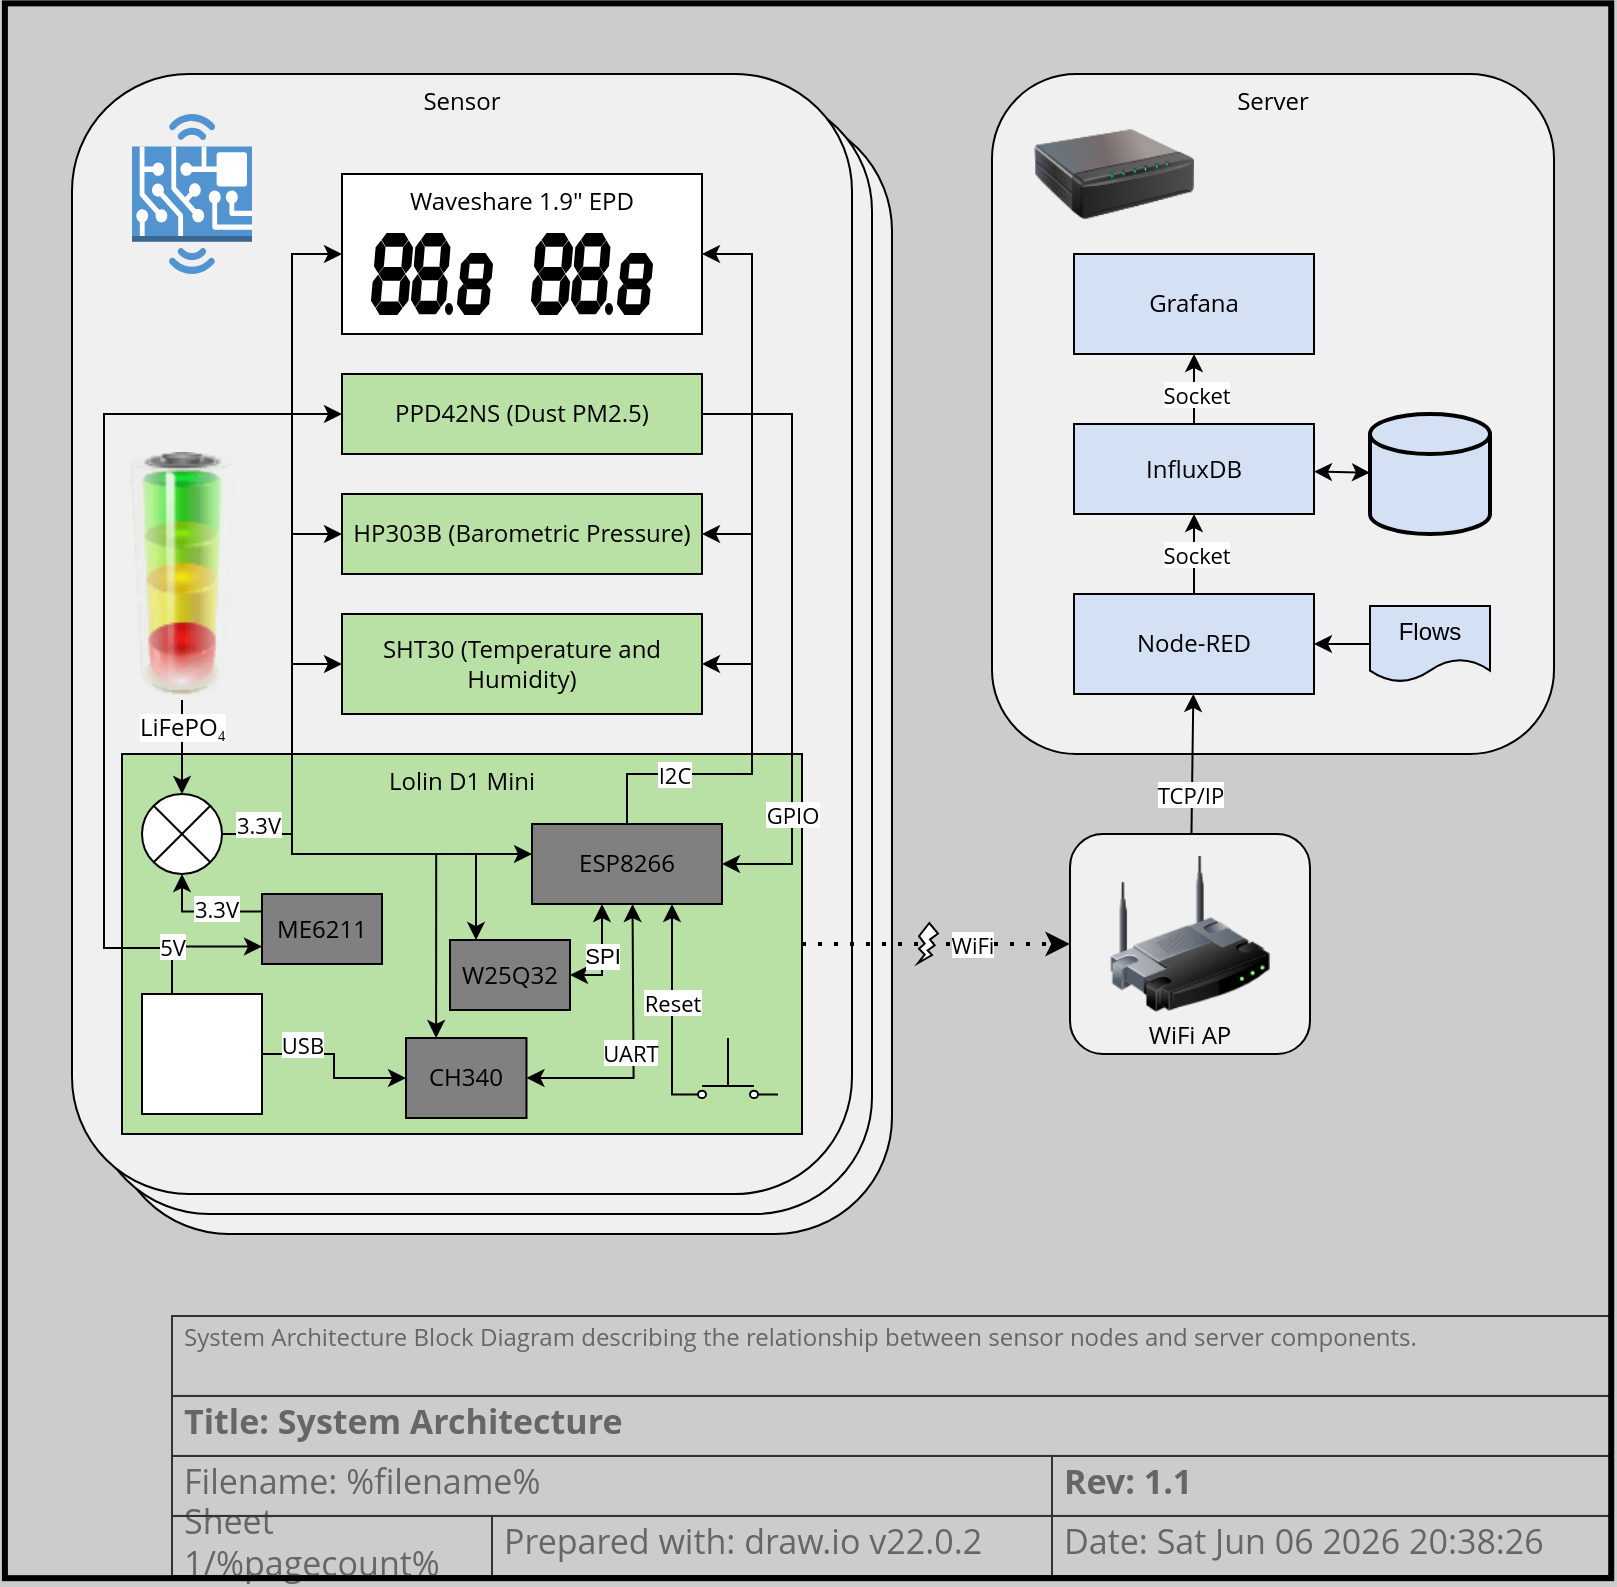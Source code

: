 <mxfile version="22.0.2" type="device">
  <diagram name="System Architecture" id="fo18u6Ch1KVScq3Fo-Wy">
    <mxGraphModel dx="1567" dy="954" grid="1" gridSize="1" guides="1" tooltips="1" connect="1" arrows="1" fold="1" page="1" pageScale="1" pageWidth="1169" pageHeight="827" background="#CCCCCC" math="0" shadow="0">
      <root>
        <object label="" description="System Architecture Block Diagram describing the relationship between sensor nodes and server components." rev="1.1" id="0">
          <mxCell />
        </object>
        <object label="Title Block" id="tSJwFc4bszKtOV4r4oRU-9">
          <mxCell style="locked=1;" parent="0" />
        </object>
        <mxCell id="tSJwFc4bszKtOV4r4oRU-1" value="Prepared with: draw.io v22.0.2" style="strokeWidth=1;shadow=0;dashed=0;align=center;html=1;shape=mxgraph.mockup.text.textBox;fontColor=#666666;align=left;fontSize=17;spacingLeft=4;spacingTop=-3;whiteSpace=wrap;strokeColor=#333333;mainText=;fillColor=none;fontFamily=Open Sans;movable=1;resizable=1;rotatable=1;deletable=1;editable=1;locked=0;connectable=1;" parent="tSJwFc4bszKtOV4r4oRU-9" vertex="1">
          <mxGeometry x="590" y="775.98" width="280" height="30" as="geometry" />
        </mxCell>
        <object label="&lt;div align=&quot;left&quot;&gt;Sheet %pagenumber%/%pagecount%&lt;/div&gt;" placeholders="1" id="tSJwFc4bszKtOV4r4oRU-2">
          <mxCell style="strokeWidth=1;shadow=0;dashed=0;align=left;html=1;shape=mxgraph.mockup.text.textBox;fontColor=#666666;align=left;fontSize=17;spacingLeft=4;spacingTop=-3;whiteSpace=wrap;strokeColor=#333333;mainText=;fillColor=none;fontFamily=Open Sans;movable=1;resizable=1;rotatable=1;deletable=1;editable=1;locked=0;connectable=1;" parent="tSJwFc4bszKtOV4r4oRU-9" vertex="1">
            <mxGeometry x="430" y="775.98" width="160" height="30" as="geometry" />
          </mxCell>
        </object>
        <object label="Date: &lt;font style=&quot;font-size: 17px;&quot;&gt;%date{ddd mmm dd yyyy HH:MM:ss}%&lt;/font&gt;" placeholders="1" id="tSJwFc4bszKtOV4r4oRU-3">
          <mxCell style="strokeWidth=1;shadow=0;dashed=0;align=center;html=1;shape=mxgraph.mockup.text.textBox;fontColor=#666666;align=left;fontSize=17;spacingLeft=4;spacingTop=-3;whiteSpace=wrap;strokeColor=#333333;mainText=;fillColor=none;fontFamily=Open Sans;movable=1;resizable=1;rotatable=1;deletable=1;editable=1;locked=0;connectable=1;" parent="tSJwFc4bszKtOV4r4oRU-9" vertex="1">
            <mxGeometry x="870" y="775.98" width="280" height="30" as="geometry" />
          </mxCell>
        </object>
        <object label="&lt;b&gt;Title: %page%&lt;/b&gt;" placeholders="1" id="tSJwFc4bszKtOV4r4oRU-4">
          <mxCell style="strokeWidth=1;shadow=0;dashed=0;align=center;html=1;shape=mxgraph.mockup.text.textBox;fontColor=#666666;align=left;fontSize=17;spacingLeft=4;spacingTop=-3;whiteSpace=wrap;strokeColor=#333333;mainText=;fillColor=none;fontFamily=Open Sans;movable=1;resizable=1;rotatable=1;deletable=1;editable=1;locked=0;connectable=1;" parent="tSJwFc4bszKtOV4r4oRU-9" vertex="1">
            <mxGeometry x="430" y="715.98" width="720" height="30" as="geometry" />
          </mxCell>
        </object>
        <object label="Filename: %filename%" placeholders="1" id="tSJwFc4bszKtOV4r4oRU-5">
          <mxCell style="strokeWidth=1;shadow=0;dashed=0;align=center;html=1;shape=mxgraph.mockup.text.textBox;fontColor=#666666;align=left;fontSize=17;spacingLeft=4;spacingTop=-3;whiteSpace=wrap;strokeColor=#333333;mainText=;fillColor=none;fontFamily=Open Sans;movable=1;resizable=1;rotatable=1;deletable=1;editable=1;locked=0;connectable=1;" parent="tSJwFc4bszKtOV4r4oRU-9" vertex="1">
            <mxGeometry x="430" y="745.98" width="440" height="30" as="geometry" />
          </mxCell>
        </object>
        <object label="&lt;div align=&quot;left&quot;&gt;%description%&lt;/div&gt;" placeholders="1" id="tSJwFc4bszKtOV4r4oRU-6">
          <mxCell style="strokeWidth=1;shadow=0;dashed=0;html=1;shape=mxgraph.mockup.text.textBox;fontColor=#666666;align=left;verticalAlign=top;fontSize=12;spacingLeft=4;spacingTop=-3;whiteSpace=wrap;strokeColor=#333333;mainText=;fillColor=none;fontFamily=Open Sans;movable=1;resizable=1;rotatable=1;deletable=1;editable=1;locked=0;connectable=1;" parent="tSJwFc4bszKtOV4r4oRU-9" vertex="1">
            <mxGeometry x="430" y="676" width="720" height="39.98" as="geometry" />
          </mxCell>
        </object>
        <object label="&lt;b&gt;Rev: %rev%&lt;br&gt;&lt;/b&gt;" placeholders="1" id="tSJwFc4bszKtOV4r4oRU-7">
          <mxCell style="strokeWidth=1;shadow=0;dashed=0;align=center;html=1;shape=mxgraph.mockup.text.textBox;fontColor=#666666;align=left;fontSize=17;spacingLeft=4;spacingTop=-3;whiteSpace=wrap;strokeColor=#333333;mainText=;fillColor=none;fontFamily=Open Sans;movable=1;resizable=1;rotatable=1;deletable=1;editable=1;locked=0;connectable=1;" parent="tSJwFc4bszKtOV4r4oRU-9" vertex="1">
            <mxGeometry x="870" y="745.98" width="280" height="30" as="geometry" />
          </mxCell>
        </object>
        <object label="Drawing Frame" id="tSJwFc4bszKtOV4r4oRU-10">
          <mxCell style="locked=1;" parent="0" />
        </object>
        <mxCell id="tSJwFc4bszKtOV4r4oRU-8" value="" style="rounded=0;whiteSpace=wrap;html=1;fillColor=none;strokeWidth=3;movable=1;resizable=1;rotatable=1;deletable=1;editable=1;locked=0;connectable=1;" parent="tSJwFc4bszKtOV4r4oRU-10" vertex="1">
          <mxGeometry x="346.456" y="19.685" width="803.148" height="787.4" as="geometry" />
        </mxCell>
        <object label="Document" id="1">
          <mxCell parent="0" />
        </object>
        <mxCell id="DvUvHNZ-lN_nmnyJoLqP-108" value="&lt;div&gt;Sensor&lt;/div&gt;" style="verticalAlign=top;rounded=1;whiteSpace=wrap;html=1;fillColor=#F0F0F0;fontFamily=Open Sans;" parent="1" vertex="1">
          <mxGeometry x="400" y="75" width="390" height="560" as="geometry" />
        </mxCell>
        <mxCell id="DvUvHNZ-lN_nmnyJoLqP-107" value="&lt;div&gt;Sensor&lt;/div&gt;" style="verticalAlign=top;rounded=1;whiteSpace=wrap;html=1;fillColor=#F0F0F0;fontFamily=Open Sans;" parent="1" vertex="1">
          <mxGeometry x="390" y="65" width="390" height="560" as="geometry" />
        </mxCell>
        <mxCell id="DvUvHNZ-lN_nmnyJoLqP-11" value="&lt;div&gt;Sensor&lt;/div&gt;" style="verticalAlign=top;rounded=1;whiteSpace=wrap;html=1;fillColor=#F0F0F0;fontFamily=Open Sans;" parent="1" vertex="1">
          <mxGeometry x="380" y="55" width="390" height="560" as="geometry" />
        </mxCell>
        <mxCell id="DvUvHNZ-lN_nmnyJoLqP-10" value="" style="outlineConnect=0;dashed=0;verticalLabelPosition=bottom;verticalAlign=top;align=center;html=1;shape=mxgraph.aws3.hardware_board;fillColor=#5294CF;gradientColor=none;fontFamily=Open Sans;" parent="1" vertex="1">
          <mxGeometry x="410" y="75" width="60" height="80" as="geometry" />
        </mxCell>
        <mxCell id="DvUvHNZ-lN_nmnyJoLqP-12" value="Server" style="verticalAlign=top;rounded=1;whiteSpace=wrap;html=1;fillColor=#F0F0F0;fontFamily=Open Sans;" parent="1" vertex="1">
          <mxGeometry x="840" y="55" width="281" height="340" as="geometry" />
        </mxCell>
        <mxCell id="DvUvHNZ-lN_nmnyJoLqP-9" value="" style="image;html=1;image=img/lib/clip_art/networking/Print_Server_128x128.png;fontFamily=Open Sans;" parent="1" vertex="1">
          <mxGeometry x="861" y="65" width="80" height="80" as="geometry" />
        </mxCell>
        <mxCell id="DvUvHNZ-lN_nmnyJoLqP-18" value="WiFi" style="endArrow=classic;dashed=1;html=1;dashPattern=1 3;strokeWidth=2;rounded=0;fontFamily=Open Sans;" parent="1" source="DvUvHNZ-lN_nmnyJoLqP-30" target="DvUvHNZ-lN_nmnyJoLqP-25" edge="1">
          <mxGeometry x="0.269" width="50" height="50" relative="1" as="geometry">
            <mxPoint x="760" y="405" as="sourcePoint" />
            <mxPoint x="810" y="355" as="targetPoint" />
            <mxPoint as="offset" />
          </mxGeometry>
        </mxCell>
        <mxCell id="DvUvHNZ-lN_nmnyJoLqP-19" value="" style="endArrow=classic;html=1;rounded=0;fontFamily=Open Sans;" parent="1" source="DvUvHNZ-lN_nmnyJoLqP-25" target="DvUvHNZ-lN_nmnyJoLqP-75" edge="1">
          <mxGeometry width="50" height="50" relative="1" as="geometry">
            <mxPoint x="892" y="425" as="sourcePoint" />
            <mxPoint x="410" y="495" as="targetPoint" />
          </mxGeometry>
        </mxCell>
        <mxCell id="DvUvHNZ-lN_nmnyJoLqP-102" value="TCP/IP" style="edgeLabel;html=1;align=center;verticalAlign=middle;resizable=0;points=[];fontFamily=Open Sans;" parent="DvUvHNZ-lN_nmnyJoLqP-19" vertex="1" connectable="0">
          <mxGeometry x="-0.418" y="1" relative="1" as="geometry">
            <mxPoint as="offset" />
          </mxGeometry>
        </mxCell>
        <mxCell id="DvUvHNZ-lN_nmnyJoLqP-20" value="" style="verticalLabelPosition=bottom;verticalAlign=top;html=1;shape=mxgraph.basic.flash;fontFamily=Open Sans;" parent="1" vertex="1">
          <mxGeometry x="803" y="479.5" width="10" height="20" as="geometry" />
        </mxCell>
        <mxCell id="DvUvHNZ-lN_nmnyJoLqP-36" style="edgeStyle=orthogonalEdgeStyle;rounded=0;orthogonalLoop=1;jettySize=auto;html=1;entryX=1;entryY=0.5;entryDx=0;entryDy=0;exitX=0.5;exitY=0;exitDx=0;exitDy=0;fontFamily=Open Sans;" parent="1" source="DvUvHNZ-lN_nmnyJoLqP-103" target="DvUvHNZ-lN_nmnyJoLqP-31" edge="1">
          <mxGeometry relative="1" as="geometry">
            <Array as="points">
              <mxPoint x="658" y="405" />
              <mxPoint x="720" y="405" />
              <mxPoint x="720" y="350" />
            </Array>
          </mxGeometry>
        </mxCell>
        <mxCell id="DvUvHNZ-lN_nmnyJoLqP-37" style="edgeStyle=orthogonalEdgeStyle;rounded=0;orthogonalLoop=1;jettySize=auto;html=1;entryX=1;entryY=0.5;entryDx=0;entryDy=0;exitX=0.5;exitY=0;exitDx=0;exitDy=0;fontFamily=Open Sans;" parent="1" source="DvUvHNZ-lN_nmnyJoLqP-103" target="DvUvHNZ-lN_nmnyJoLqP-32" edge="1">
          <mxGeometry relative="1" as="geometry">
            <Array as="points">
              <mxPoint x="658" y="405" />
              <mxPoint x="720" y="405" />
              <mxPoint x="720" y="285" />
            </Array>
          </mxGeometry>
        </mxCell>
        <mxCell id="DvUvHNZ-lN_nmnyJoLqP-30" value="Lolin D1 Mini" style="verticalAlign=top;rounded=0;whiteSpace=wrap;html=1;fillColor=#B9E0A5;fontFamily=Open Sans;" parent="1" vertex="1">
          <mxGeometry x="405" y="395" width="340" height="190" as="geometry" />
        </mxCell>
        <mxCell id="DvUvHNZ-lN_nmnyJoLqP-31" value="SHT30 (Temperature and Humidity)" style="rounded=0;whiteSpace=wrap;html=1;fillColor=#B9E0A5;fontFamily=Open Sans;" parent="1" vertex="1">
          <mxGeometry x="515" y="325" width="180" height="50" as="geometry" />
        </mxCell>
        <mxCell id="DvUvHNZ-lN_nmnyJoLqP-32" value="HP303B (Barometric Pressure)" style="rounded=0;whiteSpace=wrap;html=1;fillColor=#B9E0A5;fontFamily=Open Sans;" parent="1" vertex="1">
          <mxGeometry x="515" y="265" width="180" height="40" as="geometry" />
        </mxCell>
        <mxCell id="DvUvHNZ-lN_nmnyJoLqP-42" style="edgeStyle=orthogonalEdgeStyle;rounded=0;orthogonalLoop=1;jettySize=auto;html=1;exitX=1;exitY=0.5;exitDx=0;exitDy=0;entryX=1;entryY=0.5;entryDx=0;entryDy=0;fontFamily=Open Sans;" parent="1" source="DvUvHNZ-lN_nmnyJoLqP-34" target="DvUvHNZ-lN_nmnyJoLqP-103" edge="1">
          <mxGeometry relative="1" as="geometry">
            <mxPoint x="680" y="425" as="targetPoint" />
            <Array as="points">
              <mxPoint x="740" y="225" />
              <mxPoint x="740" y="450" />
            </Array>
          </mxGeometry>
        </mxCell>
        <mxCell id="DvUvHNZ-lN_nmnyJoLqP-43" value="GPIO" style="edgeLabel;html=1;align=center;verticalAlign=middle;resizable=0;points=[];fontFamily=Open Sans;" parent="DvUvHNZ-lN_nmnyJoLqP-42" vertex="1" connectable="0">
          <mxGeometry x="0.607" relative="1" as="geometry">
            <mxPoint as="offset" />
          </mxGeometry>
        </mxCell>
        <mxCell id="DvUvHNZ-lN_nmnyJoLqP-34" value="PPD42NS (Dust PM2.5)" style="rounded=0;whiteSpace=wrap;html=1;fillColor=#B9E0A5;fontFamily=Open Sans;" parent="1" vertex="1">
          <mxGeometry x="515" y="205" width="180" height="40" as="geometry" />
        </mxCell>
        <mxCell id="DvUvHNZ-lN_nmnyJoLqP-99" style="edgeStyle=orthogonalEdgeStyle;rounded=0;orthogonalLoop=1;jettySize=auto;html=1;fontFamily=Open Sans;" parent="1" source="DvUvHNZ-lN_nmnyJoLqP-35" target="DvUvHNZ-lN_nmnyJoLqP-96" edge="1">
          <mxGeometry relative="1" as="geometry" />
        </mxCell>
        <mxCell id="DvUvHNZ-lN_nmnyJoLqP-35" value="LiFePO₄" style="image;html=1;image=img/lib/clip_art/general/Battery_allstates_128x128.png;fontFamily=Open Sans;" parent="1" vertex="1">
          <mxGeometry x="400" y="244" width="70" height="124" as="geometry" />
        </mxCell>
        <mxCell id="DvUvHNZ-lN_nmnyJoLqP-46" style="edgeStyle=orthogonalEdgeStyle;rounded=0;orthogonalLoop=1;jettySize=auto;html=1;exitX=1;exitY=0.5;exitDx=0;exitDy=0;exitPerimeter=0;fontFamily=Open Sans;" parent="1" source="DvUvHNZ-lN_nmnyJoLqP-96" target="DvUvHNZ-lN_nmnyJoLqP-32" edge="1">
          <mxGeometry relative="1" as="geometry">
            <mxPoint x="490" y="377" as="sourcePoint" />
            <mxPoint x="520" y="435" as="targetPoint" />
            <Array as="points">
              <mxPoint x="490" y="435" />
              <mxPoint x="490" y="285" />
            </Array>
          </mxGeometry>
        </mxCell>
        <mxCell id="DvUvHNZ-lN_nmnyJoLqP-51" value="Waveshare 1.9&quot; EPD" style="verticalAlign=top;rounded=0;whiteSpace=wrap;html=1;fillColor=#FFFFFF;fontFamily=Open Sans;" parent="1" vertex="1">
          <mxGeometry x="515" y="105" width="180" height="80" as="geometry" />
        </mxCell>
        <mxCell id="DvUvHNZ-lN_nmnyJoLqP-53" value="" style="verticalLabelPosition=bottom;shadow=0;dashed=0;align=center;html=1;verticalAlign=top;shape=mxgraph.electrical.opto_electronics.7_segment_display;pointerEvents=1;fillColor=#000000;fontFamily=Open Sans;" parent="1" vertex="1">
          <mxGeometry x="530" y="135" width="20" height="40" as="geometry" />
        </mxCell>
        <mxCell id="DvUvHNZ-lN_nmnyJoLqP-56" value="" style="verticalLabelPosition=bottom;shadow=0;dashed=0;align=center;html=1;verticalAlign=top;shape=mxgraph.electrical.opto_electronics.7_segment_display;pointerEvents=1;fillColor=#000000;fontFamily=Open Sans;" parent="1" vertex="1">
          <mxGeometry x="573" y="145" width="17" height="30" as="geometry" />
        </mxCell>
        <mxCell id="DvUvHNZ-lN_nmnyJoLqP-57" value="" style="verticalLabelPosition=bottom;shadow=0;dashed=0;align=center;html=1;verticalAlign=top;shape=mxgraph.electrical.opto_electronics.7_segment_display_with_dp;pointerEvents=1;fillColor=#000000;fontFamily=Open Sans;" parent="1" vertex="1">
          <mxGeometry x="550" y="135" width="20" height="40" as="geometry" />
        </mxCell>
        <mxCell id="DvUvHNZ-lN_nmnyJoLqP-58" value="" style="verticalLabelPosition=bottom;shadow=0;dashed=0;align=center;html=1;verticalAlign=top;shape=mxgraph.electrical.opto_electronics.7_segment_display;pointerEvents=1;fillColor=#000000;fontFamily=Open Sans;" parent="1" vertex="1">
          <mxGeometry x="610" y="135" width="20" height="40" as="geometry" />
        </mxCell>
        <mxCell id="DvUvHNZ-lN_nmnyJoLqP-59" value="" style="verticalLabelPosition=bottom;shadow=0;dashed=0;align=center;html=1;verticalAlign=top;shape=mxgraph.electrical.opto_electronics.7_segment_display;pointerEvents=1;fillColor=#000000;fontFamily=Open Sans;" parent="1" vertex="1">
          <mxGeometry x="653" y="145" width="17" height="30" as="geometry" />
        </mxCell>
        <mxCell id="DvUvHNZ-lN_nmnyJoLqP-60" value="" style="verticalLabelPosition=bottom;shadow=0;dashed=0;align=center;html=1;verticalAlign=top;shape=mxgraph.electrical.opto_electronics.7_segment_display_with_dp;pointerEvents=1;fillColor=#000000;fontFamily=Open Sans;" parent="1" vertex="1">
          <mxGeometry x="630" y="135" width="20" height="40" as="geometry" />
        </mxCell>
        <mxCell id="DvUvHNZ-lN_nmnyJoLqP-67" style="edgeStyle=orthogonalEdgeStyle;rounded=0;orthogonalLoop=1;jettySize=auto;html=1;entryX=1;entryY=0.5;entryDx=0;entryDy=0;exitX=0.5;exitY=0;exitDx=0;exitDy=0;fontFamily=Open Sans;" parent="1" source="DvUvHNZ-lN_nmnyJoLqP-103" target="DvUvHNZ-lN_nmnyJoLqP-51" edge="1">
          <mxGeometry relative="1" as="geometry">
            <mxPoint x="705" y="415" as="sourcePoint" />
            <mxPoint x="705" y="360" as="targetPoint" />
            <Array as="points">
              <mxPoint x="658" y="405" />
              <mxPoint x="720" y="405" />
              <mxPoint x="720" y="145" />
            </Array>
          </mxGeometry>
        </mxCell>
        <mxCell id="DvUvHNZ-lN_nmnyJoLqP-68" value="I2C" style="edgeLabel;html=1;align=center;verticalAlign=middle;resizable=0;points=[];fontFamily=Open Sans;" parent="DvUvHNZ-lN_nmnyJoLqP-67" vertex="1" connectable="0">
          <mxGeometry x="-0.74" relative="1" as="geometry">
            <mxPoint as="offset" />
          </mxGeometry>
        </mxCell>
        <mxCell id="DvUvHNZ-lN_nmnyJoLqP-100" value="Reset" style="edgeStyle=orthogonalEdgeStyle;rounded=0;orthogonalLoop=1;jettySize=auto;html=1;exitX=0;exitY=0.94;exitDx=0;exitDy=0;fontFamily=Open Sans;" parent="1" source="DvUvHNZ-lN_nmnyJoLqP-72" target="DvUvHNZ-lN_nmnyJoLqP-103" edge="1">
          <mxGeometry relative="1" as="geometry">
            <mxPoint x="680" y="475" as="targetPoint" />
            <Array as="points">
              <mxPoint x="680" y="565" />
            </Array>
          </mxGeometry>
        </mxCell>
        <mxCell id="DvUvHNZ-lN_nmnyJoLqP-72" value="" style="pointerEvents=1;verticalLabelPosition=bottom;shadow=0;dashed=0;align=center;html=1;verticalAlign=top;shape=mxgraph.electrical.electro-mechanical.pushbuttonMakeSwitch2;elSwitchState=1;fontFamily=Open Sans;" parent="1" vertex="1">
          <mxGeometry x="683" y="537" width="50" height="30" as="geometry" />
        </mxCell>
        <mxCell id="DvUvHNZ-lN_nmnyJoLqP-78" style="edgeStyle=orthogonalEdgeStyle;rounded=0;orthogonalLoop=1;jettySize=auto;html=1;fontFamily=Open Sans;" parent="1" source="DvUvHNZ-lN_nmnyJoLqP-75" target="DvUvHNZ-lN_nmnyJoLqP-77" edge="1">
          <mxGeometry relative="1" as="geometry" />
        </mxCell>
        <mxCell id="DvUvHNZ-lN_nmnyJoLqP-82" value="Socket" style="edgeLabel;html=1;align=center;verticalAlign=middle;resizable=0;points=[];fontFamily=Open Sans;" parent="DvUvHNZ-lN_nmnyJoLqP-78" vertex="1" connectable="0">
          <mxGeometry y="-1" relative="1" as="geometry">
            <mxPoint as="offset" />
          </mxGeometry>
        </mxCell>
        <mxCell id="DvUvHNZ-lN_nmnyJoLqP-75" value="Node-RED" style="rounded=0;whiteSpace=wrap;html=1;fillColor=#D4E1F5;fontFamily=Open Sans;" parent="1" vertex="1">
          <mxGeometry x="881" y="315" width="120" height="50" as="geometry" />
        </mxCell>
        <mxCell id="DvUvHNZ-lN_nmnyJoLqP-76" value="&lt;div&gt;Grafana&lt;/div&gt;" style="rounded=0;whiteSpace=wrap;html=1;fillColor=#D4E1F5;fontFamily=Open Sans;" parent="1" vertex="1">
          <mxGeometry x="881" y="145" width="120" height="50" as="geometry" />
        </mxCell>
        <mxCell id="DvUvHNZ-lN_nmnyJoLqP-79" style="edgeStyle=orthogonalEdgeStyle;rounded=0;orthogonalLoop=1;jettySize=auto;html=1;fontFamily=Open Sans;" parent="1" source="DvUvHNZ-lN_nmnyJoLqP-77" target="DvUvHNZ-lN_nmnyJoLqP-76" edge="1">
          <mxGeometry relative="1" as="geometry" />
        </mxCell>
        <mxCell id="DvUvHNZ-lN_nmnyJoLqP-83" value="Socket" style="edgeLabel;html=1;align=center;verticalAlign=middle;resizable=0;points=[];fontFamily=Open Sans;" parent="DvUvHNZ-lN_nmnyJoLqP-79" vertex="1" connectable="0">
          <mxGeometry x="0.1" y="-1" relative="1" as="geometry">
            <mxPoint as="offset" />
          </mxGeometry>
        </mxCell>
        <mxCell id="DvUvHNZ-lN_nmnyJoLqP-77" value="InfluxDB" style="rounded=0;whiteSpace=wrap;html=1;fillColor=#D4E1F5;fontFamily=Open Sans;" parent="1" vertex="1">
          <mxGeometry x="881" y="230" width="120" height="45" as="geometry" />
        </mxCell>
        <mxCell id="DvUvHNZ-lN_nmnyJoLqP-80" value="" style="strokeWidth=2;html=1;shape=mxgraph.flowchart.database;whiteSpace=wrap;fillColor=#D4E1F5;fontFamily=Open Sans;" parent="1" vertex="1">
          <mxGeometry x="1029" y="225" width="60" height="60" as="geometry" />
        </mxCell>
        <mxCell id="DvUvHNZ-lN_nmnyJoLqP-84" value="" style="endArrow=classic;startArrow=classic;html=1;rounded=0;fontFamily=Open Sans;" parent="1" source="DvUvHNZ-lN_nmnyJoLqP-77" target="DvUvHNZ-lN_nmnyJoLqP-80" edge="1">
          <mxGeometry width="50" height="50" relative="1" as="geometry">
            <mxPoint x="761" y="355" as="sourcePoint" />
            <mxPoint x="811" y="305" as="targetPoint" />
          </mxGeometry>
        </mxCell>
        <mxCell id="DvUvHNZ-lN_nmnyJoLqP-85" value="CH340" style="rounded=0;whiteSpace=wrap;html=1;fillColor=#808080;fontFamily=Open Sans;" parent="1" vertex="1">
          <mxGeometry x="547" y="537" width="60.24" height="40" as="geometry" />
        </mxCell>
        <mxCell id="DvUvHNZ-lN_nmnyJoLqP-88" value="" style="endArrow=classic;startArrow=classic;html=1;rounded=0;edgeStyle=orthogonalEdgeStyle;entryX=0.5;entryY=1;entryDx=0;entryDy=0;fontFamily=Open Sans;" parent="1" source="DvUvHNZ-lN_nmnyJoLqP-85" edge="1">
          <mxGeometry width="50" height="50" relative="1" as="geometry">
            <mxPoint x="610" y="557" as="sourcePoint" />
            <mxPoint x="660.26" y="470" as="targetPoint" />
          </mxGeometry>
        </mxCell>
        <mxCell id="DvUvHNZ-lN_nmnyJoLqP-89" value="UART" style="edgeLabel;html=1;align=center;verticalAlign=middle;resizable=0;points=[];fontFamily=Open Sans;" parent="DvUvHNZ-lN_nmnyJoLqP-88" vertex="1" connectable="0">
          <mxGeometry x="-0.052" y="1" relative="1" as="geometry">
            <mxPoint x="-1" as="offset" />
          </mxGeometry>
        </mxCell>
        <mxCell id="DvUvHNZ-lN_nmnyJoLqP-92" value="" style="group;fontFamily=Open Sans;" parent="1" vertex="1" connectable="0">
          <mxGeometry x="415" y="515" width="60" height="60" as="geometry" />
        </mxCell>
        <mxCell id="DvUvHNZ-lN_nmnyJoLqP-91" value="" style="rounded=0;whiteSpace=wrap;html=1;fontFamily=Open Sans;" parent="DvUvHNZ-lN_nmnyJoLqP-92" vertex="1">
          <mxGeometry width="60" height="60" as="geometry" />
        </mxCell>
        <mxCell id="DvUvHNZ-lN_nmnyJoLqP-90" value="" style="shape=image;html=1;verticalAlign=top;verticalLabelPosition=bottom;labelBackgroundColor=#ffffff;imageAspect=0;aspect=fixed;image=https://cdn2.iconfinder.com/data/icons/boxicons-regular-vol-3/24/bx-usb-128.png;fontFamily=Open Sans;" parent="DvUvHNZ-lN_nmnyJoLqP-92" vertex="1">
          <mxGeometry width="60" height="60" as="geometry" />
        </mxCell>
        <mxCell id="DvUvHNZ-lN_nmnyJoLqP-93" value="USB" style="edgeStyle=orthogonalEdgeStyle;rounded=0;orthogonalLoop=1;jettySize=auto;html=1;fontFamily=Open Sans;" parent="1" source="DvUvHNZ-lN_nmnyJoLqP-90" target="DvUvHNZ-lN_nmnyJoLqP-85" edge="1">
          <mxGeometry x="-0.524" y="5" relative="1" as="geometry">
            <mxPoint as="offset" />
          </mxGeometry>
        </mxCell>
        <mxCell id="DvUvHNZ-lN_nmnyJoLqP-94" value="ME6211" style="rounded=0;whiteSpace=wrap;html=1;fillColor=#808080;fontFamily=Open Sans;" parent="1" vertex="1">
          <mxGeometry x="475" y="465" width="60" height="35" as="geometry" />
        </mxCell>
        <mxCell id="DvUvHNZ-lN_nmnyJoLqP-104" style="edgeStyle=orthogonalEdgeStyle;rounded=0;orthogonalLoop=1;jettySize=auto;html=1;exitX=1;exitY=0.5;exitDx=0;exitDy=0;exitPerimeter=0;fontFamily=Open Sans;" parent="1" source="DvUvHNZ-lN_nmnyJoLqP-96" target="tSJwFc4bszKtOV4r4oRU-14" edge="1">
          <mxGeometry relative="1" as="geometry">
            <Array as="points">
              <mxPoint x="490" y="435" />
              <mxPoint x="490" y="445" />
              <mxPoint x="582" y="445" />
            </Array>
          </mxGeometry>
        </mxCell>
        <mxCell id="DvUvHNZ-lN_nmnyJoLqP-96" value="" style="verticalLabelPosition=bottom;verticalAlign=top;html=1;shape=mxgraph.flowchart.or;fontFamily=Open Sans;" parent="1" vertex="1">
          <mxGeometry x="415" y="415" width="40" height="40" as="geometry" />
        </mxCell>
        <mxCell id="DvUvHNZ-lN_nmnyJoLqP-103" value="ESP8266" style="rounded=0;whiteSpace=wrap;html=1;fillColor=#808080;fontFamily=Open Sans;" parent="1" vertex="1">
          <mxGeometry x="610" y="430" width="95" height="40" as="geometry" />
        </mxCell>
        <mxCell id="DvUvHNZ-lN_nmnyJoLqP-25" value="WiFi AP" style="verticalAlign=bottom;rounded=1;whiteSpace=wrap;html=1;fillColor=#F0F0F0;fontFamily=Open Sans;" parent="1" vertex="1">
          <mxGeometry x="879" y="435" width="120" height="110" as="geometry" />
        </mxCell>
        <mxCell id="DvUvHNZ-lN_nmnyJoLqP-8" value="" style="image;html=1;image=img/lib/clip_art/networking/Wireless_Router_128x128.png;fontFamily=Open Sans;" parent="1" vertex="1">
          <mxGeometry x="899" y="445" width="80" height="80" as="geometry" />
        </mxCell>
        <mxCell id="tSJwFc4bszKtOV4r4oRU-11" value="3.3V" style="edgeStyle=orthogonalEdgeStyle;rounded=0;orthogonalLoop=1;jettySize=auto;html=1;exitX=0;exitY=0.25;exitDx=0;exitDy=0;fontFamily=Open Sans;entryX=0.5;entryY=1;entryDx=0;entryDy=0;entryPerimeter=0;" parent="1" source="DvUvHNZ-lN_nmnyJoLqP-94" target="DvUvHNZ-lN_nmnyJoLqP-96" edge="1">
          <mxGeometry x="-0.243" y="-2" relative="1" as="geometry">
            <mxPoint as="offset" />
            <mxPoint x="484.842" y="539.842" as="sourcePoint" />
            <mxPoint x="514.842" y="509.842" as="targetPoint" />
            <Array as="points">
              <mxPoint x="435" y="474" />
            </Array>
          </mxGeometry>
        </mxCell>
        <mxCell id="tSJwFc4bszKtOV4r4oRU-12" value="" style="edgeStyle=orthogonalEdgeStyle;rounded=0;orthogonalLoop=1;jettySize=auto;html=1;exitX=0.25;exitY=0;exitDx=0;exitDy=0;fontFamily=Open Sans;entryX=0;entryY=0.5;entryDx=0;entryDy=0;" parent="1" source="DvUvHNZ-lN_nmnyJoLqP-90" target="DvUvHNZ-lN_nmnyJoLqP-34" edge="1">
          <mxGeometry relative="1" as="geometry">
            <mxPoint x="439.842" y="524.842" as="sourcePoint" />
            <mxPoint x="484.842" y="500.842" as="targetPoint" />
            <Array as="points">
              <mxPoint x="430" y="492" />
              <mxPoint x="396" y="492" />
              <mxPoint x="396" y="225" />
            </Array>
          </mxGeometry>
        </mxCell>
        <mxCell id="DvUvHNZ-lN_nmnyJoLqP-95" value="5V" style="edgeStyle=orthogonalEdgeStyle;rounded=0;orthogonalLoop=1;jettySize=auto;html=1;exitX=0.25;exitY=0;exitDx=0;exitDy=0;fontFamily=Open Sans;entryX=0;entryY=0.75;entryDx=0;entryDy=0;" parent="1" source="DvUvHNZ-lN_nmnyJoLqP-90" target="DvUvHNZ-lN_nmnyJoLqP-94" edge="1">
          <mxGeometry x="-0.31" relative="1" as="geometry">
            <mxPoint as="offset" />
          </mxGeometry>
        </mxCell>
        <mxCell id="tSJwFc4bszKtOV4r4oRU-14" value="W25Q32" style="rounded=0;whiteSpace=wrap;html=1;fillColor=#808080;fontFamily=Open Sans;" parent="1" vertex="1">
          <mxGeometry x="569.002" y="488.002" width="60" height="35" as="geometry" />
        </mxCell>
        <mxCell id="tSJwFc4bszKtOV4r4oRU-15" style="edgeStyle=orthogonalEdgeStyle;rounded=0;orthogonalLoop=1;jettySize=auto;html=1;exitX=1;exitY=0.5;exitDx=0;exitDy=0;exitPerimeter=0;fontFamily=Open Sans;entryX=0.25;entryY=0;entryDx=0;entryDy=0;strokeWidth=1;" parent="1" source="DvUvHNZ-lN_nmnyJoLqP-96" target="DvUvHNZ-lN_nmnyJoLqP-85" edge="1">
          <mxGeometry relative="1" as="geometry">
            <Array as="points">
              <mxPoint x="490" y="435" />
              <mxPoint x="490" y="445" />
              <mxPoint x="562" y="445" />
            </Array>
            <mxPoint x="455" y="401" as="sourcePoint" />
            <mxPoint x="562.06" y="503" as="targetPoint" />
          </mxGeometry>
        </mxCell>
        <mxCell id="DvUvHNZ-lN_nmnyJoLqP-48" style="edgeStyle=orthogonalEdgeStyle;rounded=0;orthogonalLoop=1;jettySize=auto;html=1;entryX=0;entryY=0.5;entryDx=0;entryDy=0;exitX=1;exitY=0.5;exitDx=0;exitDy=0;exitPerimeter=0;fontFamily=Open Sans;" parent="1" source="DvUvHNZ-lN_nmnyJoLqP-96" target="DvUvHNZ-lN_nmnyJoLqP-51" edge="1">
          <mxGeometry relative="1" as="geometry">
            <mxPoint x="490" y="377" as="sourcePoint" />
            <mxPoint x="520" y="305" as="targetPoint" />
            <Array as="points">
              <mxPoint x="490" y="435" />
              <mxPoint x="490" y="145" />
            </Array>
          </mxGeometry>
        </mxCell>
        <mxCell id="DvUvHNZ-lN_nmnyJoLqP-45" style="edgeStyle=orthogonalEdgeStyle;rounded=0;orthogonalLoop=1;jettySize=auto;html=1;exitX=1;exitY=0.5;exitDx=0;exitDy=0;exitPerimeter=0;fontFamily=Open Sans;" parent="1" source="DvUvHNZ-lN_nmnyJoLqP-96" target="DvUvHNZ-lN_nmnyJoLqP-31" edge="1">
          <mxGeometry relative="1" as="geometry">
            <mxPoint x="480" y="367" as="sourcePoint" />
            <mxPoint x="500" y="350" as="targetPoint" />
            <Array as="points">
              <mxPoint x="490" y="435" />
              <mxPoint x="490" y="350" />
            </Array>
          </mxGeometry>
        </mxCell>
        <mxCell id="DvUvHNZ-lN_nmnyJoLqP-44" style="edgeStyle=orthogonalEdgeStyle;rounded=0;orthogonalLoop=1;jettySize=auto;html=1;exitX=1;exitY=0.5;exitDx=0;exitDy=0;exitPerimeter=0;fontFamily=Open Sans;" parent="1" source="DvUvHNZ-lN_nmnyJoLqP-96" target="DvUvHNZ-lN_nmnyJoLqP-103" edge="1">
          <mxGeometry relative="1" as="geometry">
            <Array as="points">
              <mxPoint x="490" y="435" />
              <mxPoint x="490" y="445" />
            </Array>
          </mxGeometry>
        </mxCell>
        <mxCell id="DvUvHNZ-lN_nmnyJoLqP-64" value="&lt;div&gt;3.3V&lt;/div&gt;" style="edgeLabel;html=1;align=center;verticalAlign=middle;resizable=0;points=[];fontFamily=Open Sans;" parent="DvUvHNZ-lN_nmnyJoLqP-44" vertex="1" connectable="0">
          <mxGeometry x="-0.198" y="-2" relative="1" as="geometry">
            <mxPoint x="-38" y="-17" as="offset" />
          </mxGeometry>
        </mxCell>
        <mxCell id="tSJwFc4bszKtOV4r4oRU-16" value="SPI" style="endArrow=classic;startArrow=classic;html=1;rounded=0;exitX=1;exitY=0.5;exitDx=0;exitDy=0;edgeStyle=orthogonalEdgeStyle;" parent="1" source="tSJwFc4bszKtOV4r4oRU-14" target="DvUvHNZ-lN_nmnyJoLqP-103" edge="1">
          <mxGeometry width="50" height="50" relative="1" as="geometry">
            <mxPoint x="510" y="527" as="sourcePoint" />
            <mxPoint x="560" y="477" as="targetPoint" />
            <Array as="points">
              <mxPoint x="645" y="506" />
            </Array>
          </mxGeometry>
        </mxCell>
        <mxCell id="tSJwFc4bszKtOV4r4oRU-17" value="Flows" style="shape=document;whiteSpace=wrap;html=1;boundedLbl=1;fillColor=#D4E1F5;" parent="1" vertex="1">
          <mxGeometry x="1029" y="321" width="60" height="38" as="geometry" />
        </mxCell>
        <mxCell id="tSJwFc4bszKtOV4r4oRU-18" value="" style="endArrow=classic;html=1;rounded=0;" parent="1" source="tSJwFc4bszKtOV4r4oRU-17" target="DvUvHNZ-lN_nmnyJoLqP-75" edge="1">
          <mxGeometry width="50" height="50" relative="1" as="geometry">
            <mxPoint x="736" y="403" as="sourcePoint" />
            <mxPoint x="786" y="353" as="targetPoint" />
          </mxGeometry>
        </mxCell>
      </root>
    </mxGraphModel>
  </diagram>
</mxfile>
